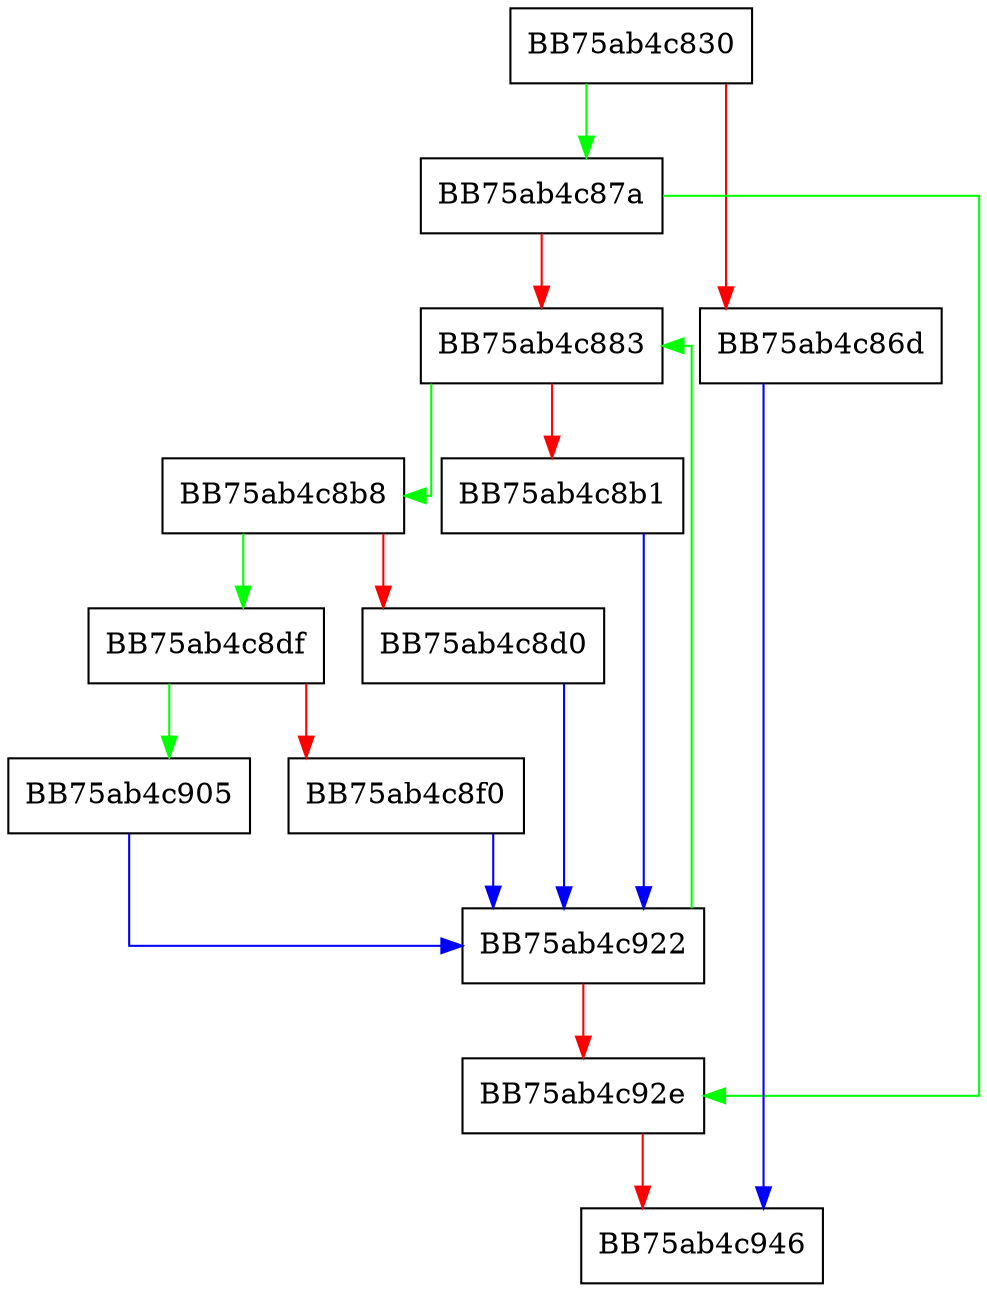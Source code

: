 digraph charFunc {
  node [shape="box"];
  graph [splines=ortho];
  BB75ab4c830 -> BB75ab4c87a [color="green"];
  BB75ab4c830 -> BB75ab4c86d [color="red"];
  BB75ab4c86d -> BB75ab4c946 [color="blue"];
  BB75ab4c87a -> BB75ab4c92e [color="green"];
  BB75ab4c87a -> BB75ab4c883 [color="red"];
  BB75ab4c883 -> BB75ab4c8b8 [color="green"];
  BB75ab4c883 -> BB75ab4c8b1 [color="red"];
  BB75ab4c8b1 -> BB75ab4c922 [color="blue"];
  BB75ab4c8b8 -> BB75ab4c8df [color="green"];
  BB75ab4c8b8 -> BB75ab4c8d0 [color="red"];
  BB75ab4c8d0 -> BB75ab4c922 [color="blue"];
  BB75ab4c8df -> BB75ab4c905 [color="green"];
  BB75ab4c8df -> BB75ab4c8f0 [color="red"];
  BB75ab4c8f0 -> BB75ab4c922 [color="blue"];
  BB75ab4c905 -> BB75ab4c922 [color="blue"];
  BB75ab4c922 -> BB75ab4c883 [color="green"];
  BB75ab4c922 -> BB75ab4c92e [color="red"];
  BB75ab4c92e -> BB75ab4c946 [color="red"];
}